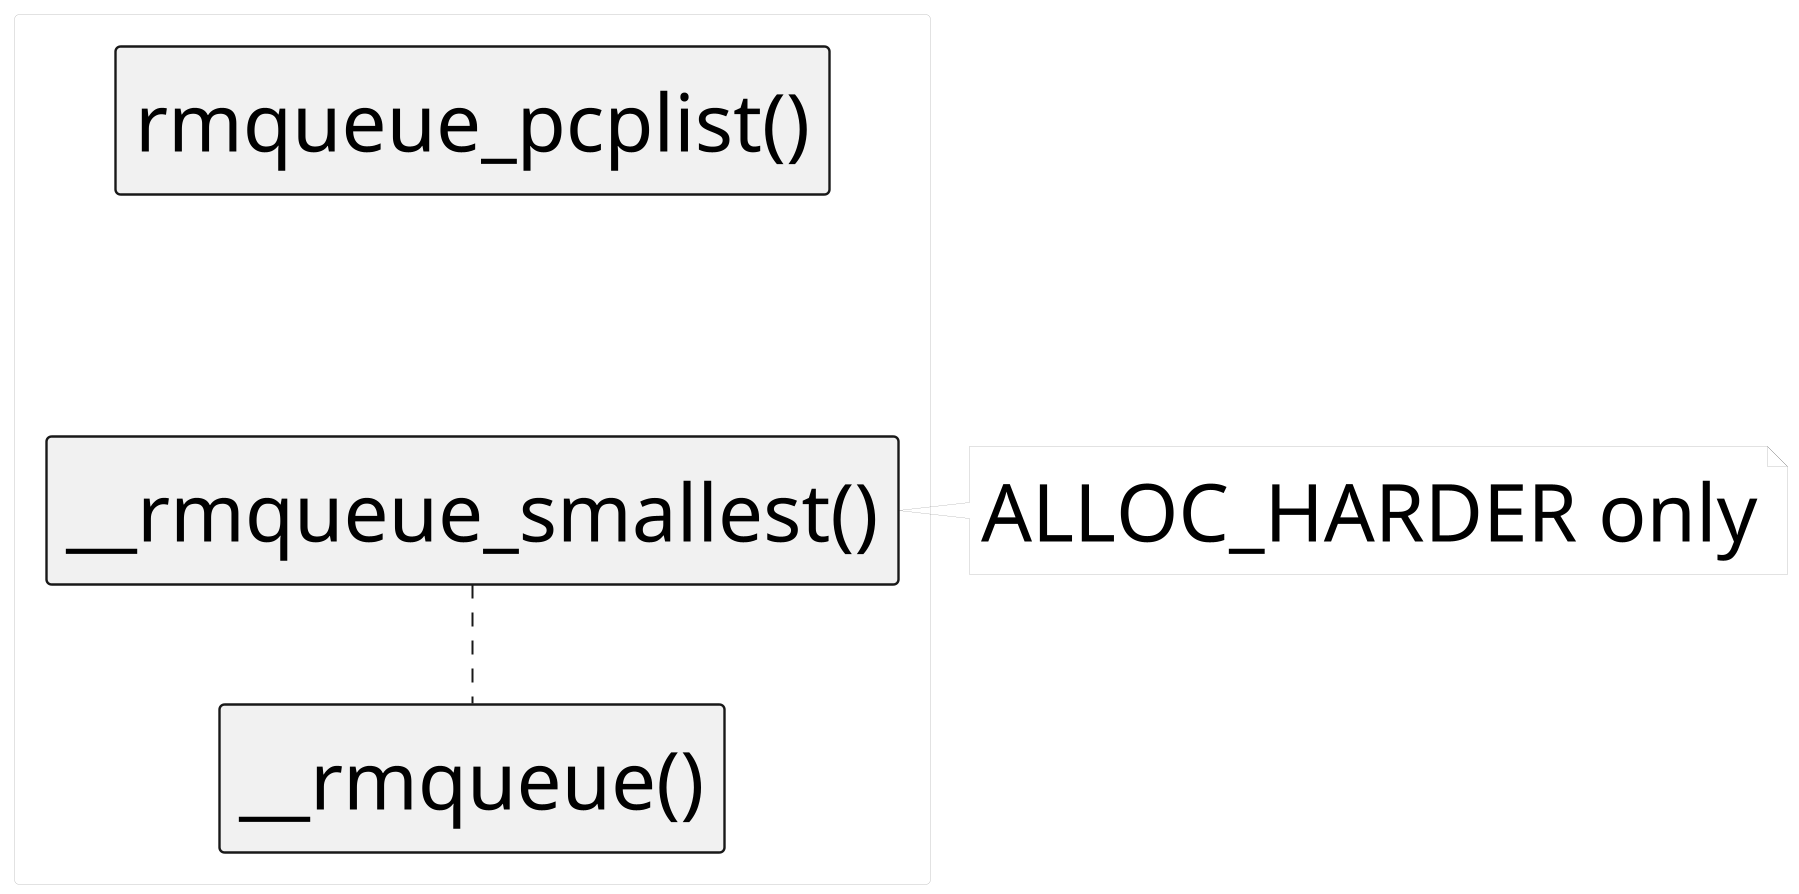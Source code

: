 @startuml
!$font_size = 40
skinparam Component {
    FontSize $font_size
    BorderThickness 1.2
    Style rectangle
}

skinparam Rectangle {
    FontSize 0
    BorderThickness 0
}

skinparam Note {
    FontSize $font_size
    BorderThickness 0
    BackgroundColor transparent
}

scale 2/1
rectangle r2 {
    [rmqueue_pcplist()]
    [__rmqueue_smallest()]
    [__rmqueue()]

    [rmqueue_pcplist()]-down[hidden]--[__rmqueue_smallest()]
    [__rmqueue_smallest()].down.[__rmqueue()]
}

note right of [__rmqueue_smallest()]
ALLOC_HARDER only
end note

@enduml